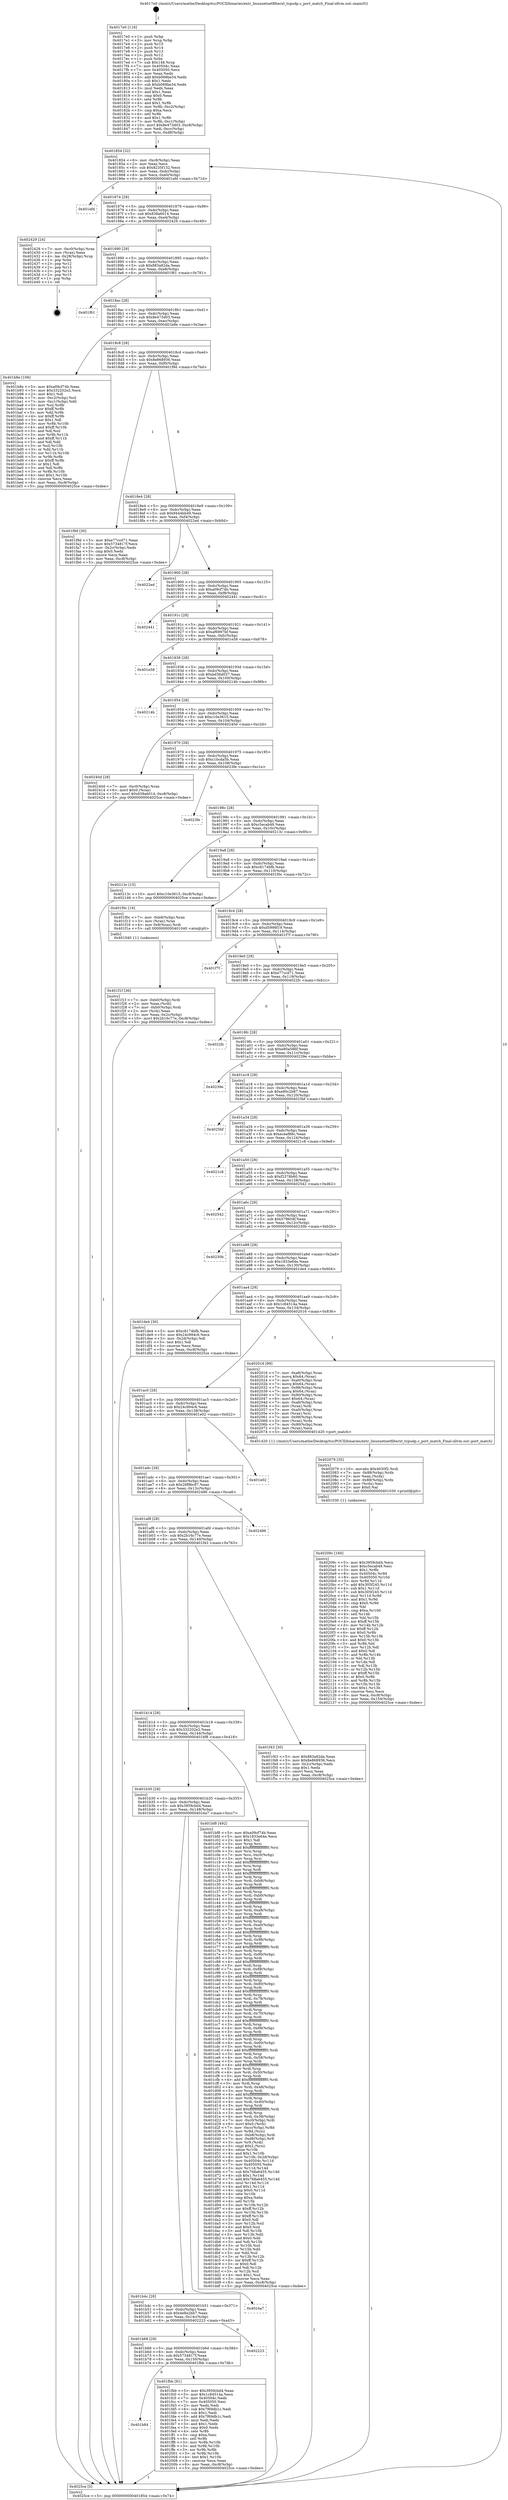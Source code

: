 digraph "0x4017e0" {
  label = "0x4017e0 (/mnt/c/Users/mathe/Desktop/tcc/POCII/binaries/extr_linuxnetnetfilterxt_tcpudp.c_port_match_Final-ollvm.out::main(0))"
  labelloc = "t"
  node[shape=record]

  Entry [label="",width=0.3,height=0.3,shape=circle,fillcolor=black,style=filled]
  "0x401854" [label="{
     0x401854 [32]\l
     | [instrs]\l
     &nbsp;&nbsp;0x401854 \<+6\>: mov -0xc8(%rbp),%eax\l
     &nbsp;&nbsp;0x40185a \<+2\>: mov %eax,%ecx\l
     &nbsp;&nbsp;0x40185c \<+6\>: sub $0x8235f132,%ecx\l
     &nbsp;&nbsp;0x401862 \<+6\>: mov %eax,-0xdc(%rbp)\l
     &nbsp;&nbsp;0x401868 \<+6\>: mov %ecx,-0xe0(%rbp)\l
     &nbsp;&nbsp;0x40186e \<+6\>: je 0000000000401efd \<main+0x71d\>\l
  }"]
  "0x401efd" [label="{
     0x401efd\l
  }", style=dashed]
  "0x401874" [label="{
     0x401874 [28]\l
     | [instrs]\l
     &nbsp;&nbsp;0x401874 \<+5\>: jmp 0000000000401879 \<main+0x99\>\l
     &nbsp;&nbsp;0x401879 \<+6\>: mov -0xdc(%rbp),%eax\l
     &nbsp;&nbsp;0x40187f \<+5\>: sub $0x838a6014,%eax\l
     &nbsp;&nbsp;0x401884 \<+6\>: mov %eax,-0xe4(%rbp)\l
     &nbsp;&nbsp;0x40188a \<+6\>: je 0000000000402429 \<main+0xc49\>\l
  }"]
  Exit [label="",width=0.3,height=0.3,shape=circle,fillcolor=black,style=filled,peripheries=2]
  "0x402429" [label="{
     0x402429 [24]\l
     | [instrs]\l
     &nbsp;&nbsp;0x402429 \<+7\>: mov -0xc0(%rbp),%rax\l
     &nbsp;&nbsp;0x402430 \<+2\>: mov (%rax),%eax\l
     &nbsp;&nbsp;0x402432 \<+4\>: lea -0x28(%rbp),%rsp\l
     &nbsp;&nbsp;0x402436 \<+1\>: pop %rbx\l
     &nbsp;&nbsp;0x402437 \<+2\>: pop %r12\l
     &nbsp;&nbsp;0x402439 \<+2\>: pop %r13\l
     &nbsp;&nbsp;0x40243b \<+2\>: pop %r14\l
     &nbsp;&nbsp;0x40243d \<+2\>: pop %r15\l
     &nbsp;&nbsp;0x40243f \<+1\>: pop %rbp\l
     &nbsp;&nbsp;0x402440 \<+1\>: ret\l
  }"]
  "0x401890" [label="{
     0x401890 [28]\l
     | [instrs]\l
     &nbsp;&nbsp;0x401890 \<+5\>: jmp 0000000000401895 \<main+0xb5\>\l
     &nbsp;&nbsp;0x401895 \<+6\>: mov -0xdc(%rbp),%eax\l
     &nbsp;&nbsp;0x40189b \<+5\>: sub $0x883a82da,%eax\l
     &nbsp;&nbsp;0x4018a0 \<+6\>: mov %eax,-0xe8(%rbp)\l
     &nbsp;&nbsp;0x4018a6 \<+6\>: je 0000000000401f61 \<main+0x781\>\l
  }"]
  "0x40209c" [label="{
     0x40209c [160]\l
     | [instrs]\l
     &nbsp;&nbsp;0x40209c \<+5\>: mov $0x3959cbd4,%ecx\l
     &nbsp;&nbsp;0x4020a1 \<+5\>: mov $0xc5ecab49,%esi\l
     &nbsp;&nbsp;0x4020a6 \<+3\>: mov $0x1,%r8b\l
     &nbsp;&nbsp;0x4020a9 \<+8\>: mov 0x40504c,%r9d\l
     &nbsp;&nbsp;0x4020b1 \<+8\>: mov 0x405050,%r10d\l
     &nbsp;&nbsp;0x4020b9 \<+3\>: mov %r9d,%r11d\l
     &nbsp;&nbsp;0x4020bc \<+7\>: add $0x305f245,%r11d\l
     &nbsp;&nbsp;0x4020c3 \<+4\>: sub $0x1,%r11d\l
     &nbsp;&nbsp;0x4020c7 \<+7\>: sub $0x305f245,%r11d\l
     &nbsp;&nbsp;0x4020ce \<+4\>: imul %r11d,%r9d\l
     &nbsp;&nbsp;0x4020d2 \<+4\>: and $0x1,%r9d\l
     &nbsp;&nbsp;0x4020d6 \<+4\>: cmp $0x0,%r9d\l
     &nbsp;&nbsp;0x4020da \<+3\>: sete %bl\l
     &nbsp;&nbsp;0x4020dd \<+4\>: cmp $0xa,%r10d\l
     &nbsp;&nbsp;0x4020e1 \<+4\>: setl %r14b\l
     &nbsp;&nbsp;0x4020e5 \<+3\>: mov %bl,%r15b\l
     &nbsp;&nbsp;0x4020e8 \<+4\>: xor $0xff,%r15b\l
     &nbsp;&nbsp;0x4020ec \<+3\>: mov %r14b,%r12b\l
     &nbsp;&nbsp;0x4020ef \<+4\>: xor $0xff,%r12b\l
     &nbsp;&nbsp;0x4020f3 \<+4\>: xor $0x0,%r8b\l
     &nbsp;&nbsp;0x4020f7 \<+3\>: mov %r15b,%r13b\l
     &nbsp;&nbsp;0x4020fa \<+4\>: and $0x0,%r13b\l
     &nbsp;&nbsp;0x4020fe \<+3\>: and %r8b,%bl\l
     &nbsp;&nbsp;0x402101 \<+3\>: mov %r12b,%dl\l
     &nbsp;&nbsp;0x402104 \<+3\>: and $0x0,%dl\l
     &nbsp;&nbsp;0x402107 \<+3\>: and %r8b,%r14b\l
     &nbsp;&nbsp;0x40210a \<+3\>: or %bl,%r13b\l
     &nbsp;&nbsp;0x40210d \<+3\>: or %r14b,%dl\l
     &nbsp;&nbsp;0x402110 \<+3\>: xor %dl,%r13b\l
     &nbsp;&nbsp;0x402113 \<+3\>: or %r12b,%r15b\l
     &nbsp;&nbsp;0x402116 \<+4\>: xor $0xff,%r15b\l
     &nbsp;&nbsp;0x40211a \<+4\>: or $0x0,%r8b\l
     &nbsp;&nbsp;0x40211e \<+3\>: and %r8b,%r15b\l
     &nbsp;&nbsp;0x402121 \<+3\>: or %r15b,%r13b\l
     &nbsp;&nbsp;0x402124 \<+4\>: test $0x1,%r13b\l
     &nbsp;&nbsp;0x402128 \<+3\>: cmovne %esi,%ecx\l
     &nbsp;&nbsp;0x40212b \<+6\>: mov %ecx,-0xc8(%rbp)\l
     &nbsp;&nbsp;0x402131 \<+6\>: mov %eax,-0x154(%rbp)\l
     &nbsp;&nbsp;0x402137 \<+5\>: jmp 00000000004025ce \<main+0xdee\>\l
  }"]
  "0x401f61" [label="{
     0x401f61\l
  }", style=dashed]
  "0x4018ac" [label="{
     0x4018ac [28]\l
     | [instrs]\l
     &nbsp;&nbsp;0x4018ac \<+5\>: jmp 00000000004018b1 \<main+0xd1\>\l
     &nbsp;&nbsp;0x4018b1 \<+6\>: mov -0xdc(%rbp),%eax\l
     &nbsp;&nbsp;0x4018b7 \<+5\>: sub $0x8e473d03,%eax\l
     &nbsp;&nbsp;0x4018bc \<+6\>: mov %eax,-0xec(%rbp)\l
     &nbsp;&nbsp;0x4018c2 \<+6\>: je 0000000000401b8e \<main+0x3ae\>\l
  }"]
  "0x402079" [label="{
     0x402079 [35]\l
     | [instrs]\l
     &nbsp;&nbsp;0x402079 \<+10\>: movabs $0x4030f2,%rdi\l
     &nbsp;&nbsp;0x402083 \<+7\>: mov -0x88(%rbp),%rdx\l
     &nbsp;&nbsp;0x40208a \<+2\>: mov %eax,(%rdx)\l
     &nbsp;&nbsp;0x40208c \<+7\>: mov -0x88(%rbp),%rdx\l
     &nbsp;&nbsp;0x402093 \<+2\>: mov (%rdx),%esi\l
     &nbsp;&nbsp;0x402095 \<+2\>: mov $0x0,%al\l
     &nbsp;&nbsp;0x402097 \<+5\>: call 0000000000401030 \<printf@plt\>\l
     | [calls]\l
     &nbsp;&nbsp;0x401030 \{1\} (unknown)\l
  }"]
  "0x401b8e" [label="{
     0x401b8e [106]\l
     | [instrs]\l
     &nbsp;&nbsp;0x401b8e \<+5\>: mov $0xa09cf74b,%eax\l
     &nbsp;&nbsp;0x401b93 \<+5\>: mov $0x332202e2,%ecx\l
     &nbsp;&nbsp;0x401b98 \<+2\>: mov $0x1,%dl\l
     &nbsp;&nbsp;0x401b9a \<+7\>: mov -0xc2(%rbp),%sil\l
     &nbsp;&nbsp;0x401ba1 \<+7\>: mov -0xc1(%rbp),%dil\l
     &nbsp;&nbsp;0x401ba8 \<+3\>: mov %sil,%r8b\l
     &nbsp;&nbsp;0x401bab \<+4\>: xor $0xff,%r8b\l
     &nbsp;&nbsp;0x401baf \<+3\>: mov %dil,%r9b\l
     &nbsp;&nbsp;0x401bb2 \<+4\>: xor $0xff,%r9b\l
     &nbsp;&nbsp;0x401bb6 \<+3\>: xor $0x1,%dl\l
     &nbsp;&nbsp;0x401bb9 \<+3\>: mov %r8b,%r10b\l
     &nbsp;&nbsp;0x401bbc \<+4\>: and $0xff,%r10b\l
     &nbsp;&nbsp;0x401bc0 \<+3\>: and %dl,%sil\l
     &nbsp;&nbsp;0x401bc3 \<+3\>: mov %r9b,%r11b\l
     &nbsp;&nbsp;0x401bc6 \<+4\>: and $0xff,%r11b\l
     &nbsp;&nbsp;0x401bca \<+3\>: and %dl,%dil\l
     &nbsp;&nbsp;0x401bcd \<+3\>: or %sil,%r10b\l
     &nbsp;&nbsp;0x401bd0 \<+3\>: or %dil,%r11b\l
     &nbsp;&nbsp;0x401bd3 \<+3\>: xor %r11b,%r10b\l
     &nbsp;&nbsp;0x401bd6 \<+3\>: or %r9b,%r8b\l
     &nbsp;&nbsp;0x401bd9 \<+4\>: xor $0xff,%r8b\l
     &nbsp;&nbsp;0x401bdd \<+3\>: or $0x1,%dl\l
     &nbsp;&nbsp;0x401be0 \<+3\>: and %dl,%r8b\l
     &nbsp;&nbsp;0x401be3 \<+3\>: or %r8b,%r10b\l
     &nbsp;&nbsp;0x401be6 \<+4\>: test $0x1,%r10b\l
     &nbsp;&nbsp;0x401bea \<+3\>: cmovne %ecx,%eax\l
     &nbsp;&nbsp;0x401bed \<+6\>: mov %eax,-0xc8(%rbp)\l
     &nbsp;&nbsp;0x401bf3 \<+5\>: jmp 00000000004025ce \<main+0xdee\>\l
  }"]
  "0x4018c8" [label="{
     0x4018c8 [28]\l
     | [instrs]\l
     &nbsp;&nbsp;0x4018c8 \<+5\>: jmp 00000000004018cd \<main+0xed\>\l
     &nbsp;&nbsp;0x4018cd \<+6\>: mov -0xdc(%rbp),%eax\l
     &nbsp;&nbsp;0x4018d3 \<+5\>: sub $0x8e868936,%eax\l
     &nbsp;&nbsp;0x4018d8 \<+6\>: mov %eax,-0xf0(%rbp)\l
     &nbsp;&nbsp;0x4018de \<+6\>: je 0000000000401f9d \<main+0x7bd\>\l
  }"]
  "0x4025ce" [label="{
     0x4025ce [5]\l
     | [instrs]\l
     &nbsp;&nbsp;0x4025ce \<+5\>: jmp 0000000000401854 \<main+0x74\>\l
  }"]
  "0x4017e0" [label="{
     0x4017e0 [116]\l
     | [instrs]\l
     &nbsp;&nbsp;0x4017e0 \<+1\>: push %rbp\l
     &nbsp;&nbsp;0x4017e1 \<+3\>: mov %rsp,%rbp\l
     &nbsp;&nbsp;0x4017e4 \<+2\>: push %r15\l
     &nbsp;&nbsp;0x4017e6 \<+2\>: push %r14\l
     &nbsp;&nbsp;0x4017e8 \<+2\>: push %r13\l
     &nbsp;&nbsp;0x4017ea \<+2\>: push %r12\l
     &nbsp;&nbsp;0x4017ec \<+1\>: push %rbx\l
     &nbsp;&nbsp;0x4017ed \<+7\>: sub $0x148,%rsp\l
     &nbsp;&nbsp;0x4017f4 \<+7\>: mov 0x40504c,%eax\l
     &nbsp;&nbsp;0x4017fb \<+7\>: mov 0x405050,%ecx\l
     &nbsp;&nbsp;0x401802 \<+2\>: mov %eax,%edx\l
     &nbsp;&nbsp;0x401804 \<+6\>: add $0xb068be34,%edx\l
     &nbsp;&nbsp;0x40180a \<+3\>: sub $0x1,%edx\l
     &nbsp;&nbsp;0x40180d \<+6\>: sub $0xb068be34,%edx\l
     &nbsp;&nbsp;0x401813 \<+3\>: imul %edx,%eax\l
     &nbsp;&nbsp;0x401816 \<+3\>: and $0x1,%eax\l
     &nbsp;&nbsp;0x401819 \<+3\>: cmp $0x0,%eax\l
     &nbsp;&nbsp;0x40181c \<+4\>: sete %r8b\l
     &nbsp;&nbsp;0x401820 \<+4\>: and $0x1,%r8b\l
     &nbsp;&nbsp;0x401824 \<+7\>: mov %r8b,-0xc2(%rbp)\l
     &nbsp;&nbsp;0x40182b \<+3\>: cmp $0xa,%ecx\l
     &nbsp;&nbsp;0x40182e \<+4\>: setl %r8b\l
     &nbsp;&nbsp;0x401832 \<+4\>: and $0x1,%r8b\l
     &nbsp;&nbsp;0x401836 \<+7\>: mov %r8b,-0xc1(%rbp)\l
     &nbsp;&nbsp;0x40183d \<+10\>: movl $0x8e473d03,-0xc8(%rbp)\l
     &nbsp;&nbsp;0x401847 \<+6\>: mov %edi,-0xcc(%rbp)\l
     &nbsp;&nbsp;0x40184d \<+7\>: mov %rsi,-0xd8(%rbp)\l
  }"]
  "0x401b84" [label="{
     0x401b84\l
  }", style=dashed]
  "0x401f9d" [label="{
     0x401f9d [30]\l
     | [instrs]\l
     &nbsp;&nbsp;0x401f9d \<+5\>: mov $0xe77ccd71,%eax\l
     &nbsp;&nbsp;0x401fa2 \<+5\>: mov $0x5734817f,%ecx\l
     &nbsp;&nbsp;0x401fa7 \<+3\>: mov -0x2c(%rbp),%edx\l
     &nbsp;&nbsp;0x401faa \<+3\>: cmp $0x0,%edx\l
     &nbsp;&nbsp;0x401fad \<+3\>: cmove %ecx,%eax\l
     &nbsp;&nbsp;0x401fb0 \<+6\>: mov %eax,-0xc8(%rbp)\l
     &nbsp;&nbsp;0x401fb6 \<+5\>: jmp 00000000004025ce \<main+0xdee\>\l
  }"]
  "0x4018e4" [label="{
     0x4018e4 [28]\l
     | [instrs]\l
     &nbsp;&nbsp;0x4018e4 \<+5\>: jmp 00000000004018e9 \<main+0x109\>\l
     &nbsp;&nbsp;0x4018e9 \<+6\>: mov -0xdc(%rbp),%eax\l
     &nbsp;&nbsp;0x4018ef \<+5\>: sub $0x9444bb49,%eax\l
     &nbsp;&nbsp;0x4018f4 \<+6\>: mov %eax,-0xf4(%rbp)\l
     &nbsp;&nbsp;0x4018fa \<+6\>: je 00000000004022ed \<main+0xb0d\>\l
  }"]
  "0x401fbb" [label="{
     0x401fbb [91]\l
     | [instrs]\l
     &nbsp;&nbsp;0x401fbb \<+5\>: mov $0x3959cbd4,%eax\l
     &nbsp;&nbsp;0x401fc0 \<+5\>: mov $0x1c84514a,%ecx\l
     &nbsp;&nbsp;0x401fc5 \<+7\>: mov 0x40504c,%edx\l
     &nbsp;&nbsp;0x401fcc \<+7\>: mov 0x405050,%esi\l
     &nbsp;&nbsp;0x401fd3 \<+2\>: mov %edx,%edi\l
     &nbsp;&nbsp;0x401fd5 \<+6\>: sub $0x7f69db1c,%edi\l
     &nbsp;&nbsp;0x401fdb \<+3\>: sub $0x1,%edi\l
     &nbsp;&nbsp;0x401fde \<+6\>: add $0x7f69db1c,%edi\l
     &nbsp;&nbsp;0x401fe4 \<+3\>: imul %edi,%edx\l
     &nbsp;&nbsp;0x401fe7 \<+3\>: and $0x1,%edx\l
     &nbsp;&nbsp;0x401fea \<+3\>: cmp $0x0,%edx\l
     &nbsp;&nbsp;0x401fed \<+4\>: sete %r8b\l
     &nbsp;&nbsp;0x401ff1 \<+3\>: cmp $0xa,%esi\l
     &nbsp;&nbsp;0x401ff4 \<+4\>: setl %r9b\l
     &nbsp;&nbsp;0x401ff8 \<+3\>: mov %r8b,%r10b\l
     &nbsp;&nbsp;0x401ffb \<+3\>: and %r9b,%r10b\l
     &nbsp;&nbsp;0x401ffe \<+3\>: xor %r9b,%r8b\l
     &nbsp;&nbsp;0x402001 \<+3\>: or %r8b,%r10b\l
     &nbsp;&nbsp;0x402004 \<+4\>: test $0x1,%r10b\l
     &nbsp;&nbsp;0x402008 \<+3\>: cmovne %ecx,%eax\l
     &nbsp;&nbsp;0x40200b \<+6\>: mov %eax,-0xc8(%rbp)\l
     &nbsp;&nbsp;0x402011 \<+5\>: jmp 00000000004025ce \<main+0xdee\>\l
  }"]
  "0x4022ed" [label="{
     0x4022ed\l
  }", style=dashed]
  "0x401900" [label="{
     0x401900 [28]\l
     | [instrs]\l
     &nbsp;&nbsp;0x401900 \<+5\>: jmp 0000000000401905 \<main+0x125\>\l
     &nbsp;&nbsp;0x401905 \<+6\>: mov -0xdc(%rbp),%eax\l
     &nbsp;&nbsp;0x40190b \<+5\>: sub $0xa09cf74b,%eax\l
     &nbsp;&nbsp;0x401910 \<+6\>: mov %eax,-0xf8(%rbp)\l
     &nbsp;&nbsp;0x401916 \<+6\>: je 0000000000402441 \<main+0xc61\>\l
  }"]
  "0x401b68" [label="{
     0x401b68 [28]\l
     | [instrs]\l
     &nbsp;&nbsp;0x401b68 \<+5\>: jmp 0000000000401b6d \<main+0x38d\>\l
     &nbsp;&nbsp;0x401b6d \<+6\>: mov -0xdc(%rbp),%eax\l
     &nbsp;&nbsp;0x401b73 \<+5\>: sub $0x5734817f,%eax\l
     &nbsp;&nbsp;0x401b78 \<+6\>: mov %eax,-0x150(%rbp)\l
     &nbsp;&nbsp;0x401b7e \<+6\>: je 0000000000401fbb \<main+0x7db\>\l
  }"]
  "0x402441" [label="{
     0x402441\l
  }", style=dashed]
  "0x40191c" [label="{
     0x40191c [28]\l
     | [instrs]\l
     &nbsp;&nbsp;0x40191c \<+5\>: jmp 0000000000401921 \<main+0x141\>\l
     &nbsp;&nbsp;0x401921 \<+6\>: mov -0xdc(%rbp),%eax\l
     &nbsp;&nbsp;0x401927 \<+5\>: sub $0xaf6997bf,%eax\l
     &nbsp;&nbsp;0x40192c \<+6\>: mov %eax,-0xfc(%rbp)\l
     &nbsp;&nbsp;0x401932 \<+6\>: je 0000000000401e58 \<main+0x678\>\l
  }"]
  "0x402223" [label="{
     0x402223\l
  }", style=dashed]
  "0x401e58" [label="{
     0x401e58\l
  }", style=dashed]
  "0x401938" [label="{
     0x401938 [28]\l
     | [instrs]\l
     &nbsp;&nbsp;0x401938 \<+5\>: jmp 000000000040193d \<main+0x15d\>\l
     &nbsp;&nbsp;0x40193d \<+6\>: mov -0xdc(%rbp),%eax\l
     &nbsp;&nbsp;0x401943 \<+5\>: sub $0xbd36d037,%eax\l
     &nbsp;&nbsp;0x401948 \<+6\>: mov %eax,-0x100(%rbp)\l
     &nbsp;&nbsp;0x40194e \<+6\>: je 000000000040214b \<main+0x96b\>\l
  }"]
  "0x401b4c" [label="{
     0x401b4c [28]\l
     | [instrs]\l
     &nbsp;&nbsp;0x401b4c \<+5\>: jmp 0000000000401b51 \<main+0x371\>\l
     &nbsp;&nbsp;0x401b51 \<+6\>: mov -0xdc(%rbp),%eax\l
     &nbsp;&nbsp;0x401b57 \<+5\>: sub $0x4e8a2bb7,%eax\l
     &nbsp;&nbsp;0x401b5c \<+6\>: mov %eax,-0x14c(%rbp)\l
     &nbsp;&nbsp;0x401b62 \<+6\>: je 0000000000402223 \<main+0xa43\>\l
  }"]
  "0x40214b" [label="{
     0x40214b\l
  }", style=dashed]
  "0x401954" [label="{
     0x401954 [28]\l
     | [instrs]\l
     &nbsp;&nbsp;0x401954 \<+5\>: jmp 0000000000401959 \<main+0x179\>\l
     &nbsp;&nbsp;0x401959 \<+6\>: mov -0xdc(%rbp),%eax\l
     &nbsp;&nbsp;0x40195f \<+5\>: sub $0xc10e3615,%eax\l
     &nbsp;&nbsp;0x401964 \<+6\>: mov %eax,-0x104(%rbp)\l
     &nbsp;&nbsp;0x40196a \<+6\>: je 000000000040240d \<main+0xc2d\>\l
  }"]
  "0x4024a7" [label="{
     0x4024a7\l
  }", style=dashed]
  "0x40240d" [label="{
     0x40240d [28]\l
     | [instrs]\l
     &nbsp;&nbsp;0x40240d \<+7\>: mov -0xc0(%rbp),%rax\l
     &nbsp;&nbsp;0x402414 \<+6\>: movl $0x0,(%rax)\l
     &nbsp;&nbsp;0x40241a \<+10\>: movl $0x838a6014,-0xc8(%rbp)\l
     &nbsp;&nbsp;0x402424 \<+5\>: jmp 00000000004025ce \<main+0xdee\>\l
  }"]
  "0x401970" [label="{
     0x401970 [28]\l
     | [instrs]\l
     &nbsp;&nbsp;0x401970 \<+5\>: jmp 0000000000401975 \<main+0x195\>\l
     &nbsp;&nbsp;0x401975 \<+6\>: mov -0xdc(%rbp),%eax\l
     &nbsp;&nbsp;0x40197b \<+5\>: sub $0xc1bcda5b,%eax\l
     &nbsp;&nbsp;0x401980 \<+6\>: mov %eax,-0x108(%rbp)\l
     &nbsp;&nbsp;0x401986 \<+6\>: je 00000000004023fe \<main+0xc1e\>\l
  }"]
  "0x401f1f" [label="{
     0x401f1f [36]\l
     | [instrs]\l
     &nbsp;&nbsp;0x401f1f \<+7\>: mov -0xb0(%rbp),%rdi\l
     &nbsp;&nbsp;0x401f26 \<+2\>: mov %eax,(%rdi)\l
     &nbsp;&nbsp;0x401f28 \<+7\>: mov -0xb0(%rbp),%rdi\l
     &nbsp;&nbsp;0x401f2f \<+2\>: mov (%rdi),%eax\l
     &nbsp;&nbsp;0x401f31 \<+3\>: mov %eax,-0x2c(%rbp)\l
     &nbsp;&nbsp;0x401f34 \<+10\>: movl $0x2b16c77e,-0xc8(%rbp)\l
     &nbsp;&nbsp;0x401f3e \<+5\>: jmp 00000000004025ce \<main+0xdee\>\l
  }"]
  "0x4023fe" [label="{
     0x4023fe\l
  }", style=dashed]
  "0x40198c" [label="{
     0x40198c [28]\l
     | [instrs]\l
     &nbsp;&nbsp;0x40198c \<+5\>: jmp 0000000000401991 \<main+0x1b1\>\l
     &nbsp;&nbsp;0x401991 \<+6\>: mov -0xdc(%rbp),%eax\l
     &nbsp;&nbsp;0x401997 \<+5\>: sub $0xc5ecab49,%eax\l
     &nbsp;&nbsp;0x40199c \<+6\>: mov %eax,-0x10c(%rbp)\l
     &nbsp;&nbsp;0x4019a2 \<+6\>: je 000000000040213c \<main+0x95c\>\l
  }"]
  "0x401b30" [label="{
     0x401b30 [28]\l
     | [instrs]\l
     &nbsp;&nbsp;0x401b30 \<+5\>: jmp 0000000000401b35 \<main+0x355\>\l
     &nbsp;&nbsp;0x401b35 \<+6\>: mov -0xdc(%rbp),%eax\l
     &nbsp;&nbsp;0x401b3b \<+5\>: sub $0x3959cbd4,%eax\l
     &nbsp;&nbsp;0x401b40 \<+6\>: mov %eax,-0x148(%rbp)\l
     &nbsp;&nbsp;0x401b46 \<+6\>: je 00000000004024a7 \<main+0xcc7\>\l
  }"]
  "0x40213c" [label="{
     0x40213c [15]\l
     | [instrs]\l
     &nbsp;&nbsp;0x40213c \<+10\>: movl $0xc10e3615,-0xc8(%rbp)\l
     &nbsp;&nbsp;0x402146 \<+5\>: jmp 00000000004025ce \<main+0xdee\>\l
  }"]
  "0x4019a8" [label="{
     0x4019a8 [28]\l
     | [instrs]\l
     &nbsp;&nbsp;0x4019a8 \<+5\>: jmp 00000000004019ad \<main+0x1cd\>\l
     &nbsp;&nbsp;0x4019ad \<+6\>: mov -0xdc(%rbp),%eax\l
     &nbsp;&nbsp;0x4019b3 \<+5\>: sub $0xc8174bfb,%eax\l
     &nbsp;&nbsp;0x4019b8 \<+6\>: mov %eax,-0x110(%rbp)\l
     &nbsp;&nbsp;0x4019be \<+6\>: je 0000000000401f0c \<main+0x72c\>\l
  }"]
  "0x401bf8" [label="{
     0x401bf8 [492]\l
     | [instrs]\l
     &nbsp;&nbsp;0x401bf8 \<+5\>: mov $0xa09cf74b,%eax\l
     &nbsp;&nbsp;0x401bfd \<+5\>: mov $0x1833e64e,%ecx\l
     &nbsp;&nbsp;0x401c02 \<+2\>: mov $0x1,%dl\l
     &nbsp;&nbsp;0x401c04 \<+3\>: mov %rsp,%rsi\l
     &nbsp;&nbsp;0x401c07 \<+4\>: add $0xfffffffffffffff0,%rsi\l
     &nbsp;&nbsp;0x401c0b \<+3\>: mov %rsi,%rsp\l
     &nbsp;&nbsp;0x401c0e \<+7\>: mov %rsi,-0xc0(%rbp)\l
     &nbsp;&nbsp;0x401c15 \<+3\>: mov %rsp,%rsi\l
     &nbsp;&nbsp;0x401c18 \<+4\>: add $0xfffffffffffffff0,%rsi\l
     &nbsp;&nbsp;0x401c1c \<+3\>: mov %rsi,%rsp\l
     &nbsp;&nbsp;0x401c1f \<+3\>: mov %rsp,%rdi\l
     &nbsp;&nbsp;0x401c22 \<+4\>: add $0xfffffffffffffff0,%rdi\l
     &nbsp;&nbsp;0x401c26 \<+3\>: mov %rdi,%rsp\l
     &nbsp;&nbsp;0x401c29 \<+7\>: mov %rdi,-0xb8(%rbp)\l
     &nbsp;&nbsp;0x401c30 \<+3\>: mov %rsp,%rdi\l
     &nbsp;&nbsp;0x401c33 \<+4\>: add $0xfffffffffffffff0,%rdi\l
     &nbsp;&nbsp;0x401c37 \<+3\>: mov %rdi,%rsp\l
     &nbsp;&nbsp;0x401c3a \<+7\>: mov %rdi,-0xb0(%rbp)\l
     &nbsp;&nbsp;0x401c41 \<+3\>: mov %rsp,%rdi\l
     &nbsp;&nbsp;0x401c44 \<+4\>: add $0xfffffffffffffff0,%rdi\l
     &nbsp;&nbsp;0x401c48 \<+3\>: mov %rdi,%rsp\l
     &nbsp;&nbsp;0x401c4b \<+7\>: mov %rdi,-0xa8(%rbp)\l
     &nbsp;&nbsp;0x401c52 \<+3\>: mov %rsp,%rdi\l
     &nbsp;&nbsp;0x401c55 \<+4\>: add $0xfffffffffffffff0,%rdi\l
     &nbsp;&nbsp;0x401c59 \<+3\>: mov %rdi,%rsp\l
     &nbsp;&nbsp;0x401c5c \<+7\>: mov %rdi,-0xa0(%rbp)\l
     &nbsp;&nbsp;0x401c63 \<+3\>: mov %rsp,%rdi\l
     &nbsp;&nbsp;0x401c66 \<+4\>: add $0xfffffffffffffff0,%rdi\l
     &nbsp;&nbsp;0x401c6a \<+3\>: mov %rdi,%rsp\l
     &nbsp;&nbsp;0x401c6d \<+7\>: mov %rdi,-0x98(%rbp)\l
     &nbsp;&nbsp;0x401c74 \<+3\>: mov %rsp,%rdi\l
     &nbsp;&nbsp;0x401c77 \<+4\>: add $0xfffffffffffffff0,%rdi\l
     &nbsp;&nbsp;0x401c7b \<+3\>: mov %rdi,%rsp\l
     &nbsp;&nbsp;0x401c7e \<+7\>: mov %rdi,-0x90(%rbp)\l
     &nbsp;&nbsp;0x401c85 \<+3\>: mov %rsp,%rdi\l
     &nbsp;&nbsp;0x401c88 \<+4\>: add $0xfffffffffffffff0,%rdi\l
     &nbsp;&nbsp;0x401c8c \<+3\>: mov %rdi,%rsp\l
     &nbsp;&nbsp;0x401c8f \<+7\>: mov %rdi,-0x88(%rbp)\l
     &nbsp;&nbsp;0x401c96 \<+3\>: mov %rsp,%rdi\l
     &nbsp;&nbsp;0x401c99 \<+4\>: add $0xfffffffffffffff0,%rdi\l
     &nbsp;&nbsp;0x401c9d \<+3\>: mov %rdi,%rsp\l
     &nbsp;&nbsp;0x401ca0 \<+4\>: mov %rdi,-0x80(%rbp)\l
     &nbsp;&nbsp;0x401ca4 \<+3\>: mov %rsp,%rdi\l
     &nbsp;&nbsp;0x401ca7 \<+4\>: add $0xfffffffffffffff0,%rdi\l
     &nbsp;&nbsp;0x401cab \<+3\>: mov %rdi,%rsp\l
     &nbsp;&nbsp;0x401cae \<+4\>: mov %rdi,-0x78(%rbp)\l
     &nbsp;&nbsp;0x401cb2 \<+3\>: mov %rsp,%rdi\l
     &nbsp;&nbsp;0x401cb5 \<+4\>: add $0xfffffffffffffff0,%rdi\l
     &nbsp;&nbsp;0x401cb9 \<+3\>: mov %rdi,%rsp\l
     &nbsp;&nbsp;0x401cbc \<+4\>: mov %rdi,-0x70(%rbp)\l
     &nbsp;&nbsp;0x401cc0 \<+3\>: mov %rsp,%rdi\l
     &nbsp;&nbsp;0x401cc3 \<+4\>: add $0xfffffffffffffff0,%rdi\l
     &nbsp;&nbsp;0x401cc7 \<+3\>: mov %rdi,%rsp\l
     &nbsp;&nbsp;0x401cca \<+4\>: mov %rdi,-0x68(%rbp)\l
     &nbsp;&nbsp;0x401cce \<+3\>: mov %rsp,%rdi\l
     &nbsp;&nbsp;0x401cd1 \<+4\>: add $0xfffffffffffffff0,%rdi\l
     &nbsp;&nbsp;0x401cd5 \<+3\>: mov %rdi,%rsp\l
     &nbsp;&nbsp;0x401cd8 \<+4\>: mov %rdi,-0x60(%rbp)\l
     &nbsp;&nbsp;0x401cdc \<+3\>: mov %rsp,%rdi\l
     &nbsp;&nbsp;0x401cdf \<+4\>: add $0xfffffffffffffff0,%rdi\l
     &nbsp;&nbsp;0x401ce3 \<+3\>: mov %rdi,%rsp\l
     &nbsp;&nbsp;0x401ce6 \<+4\>: mov %rdi,-0x58(%rbp)\l
     &nbsp;&nbsp;0x401cea \<+3\>: mov %rsp,%rdi\l
     &nbsp;&nbsp;0x401ced \<+4\>: add $0xfffffffffffffff0,%rdi\l
     &nbsp;&nbsp;0x401cf1 \<+3\>: mov %rdi,%rsp\l
     &nbsp;&nbsp;0x401cf4 \<+4\>: mov %rdi,-0x50(%rbp)\l
     &nbsp;&nbsp;0x401cf8 \<+3\>: mov %rsp,%rdi\l
     &nbsp;&nbsp;0x401cfb \<+4\>: add $0xfffffffffffffff0,%rdi\l
     &nbsp;&nbsp;0x401cff \<+3\>: mov %rdi,%rsp\l
     &nbsp;&nbsp;0x401d02 \<+4\>: mov %rdi,-0x48(%rbp)\l
     &nbsp;&nbsp;0x401d06 \<+3\>: mov %rsp,%rdi\l
     &nbsp;&nbsp;0x401d09 \<+4\>: add $0xfffffffffffffff0,%rdi\l
     &nbsp;&nbsp;0x401d0d \<+3\>: mov %rdi,%rsp\l
     &nbsp;&nbsp;0x401d10 \<+4\>: mov %rdi,-0x40(%rbp)\l
     &nbsp;&nbsp;0x401d14 \<+3\>: mov %rsp,%rdi\l
     &nbsp;&nbsp;0x401d17 \<+4\>: add $0xfffffffffffffff0,%rdi\l
     &nbsp;&nbsp;0x401d1b \<+3\>: mov %rdi,%rsp\l
     &nbsp;&nbsp;0x401d1e \<+4\>: mov %rdi,-0x38(%rbp)\l
     &nbsp;&nbsp;0x401d22 \<+7\>: mov -0xc0(%rbp),%rdi\l
     &nbsp;&nbsp;0x401d29 \<+6\>: movl $0x0,(%rdi)\l
     &nbsp;&nbsp;0x401d2f \<+7\>: mov -0xcc(%rbp),%r8d\l
     &nbsp;&nbsp;0x401d36 \<+3\>: mov %r8d,(%rsi)\l
     &nbsp;&nbsp;0x401d39 \<+7\>: mov -0xb8(%rbp),%rdi\l
     &nbsp;&nbsp;0x401d40 \<+7\>: mov -0xd8(%rbp),%r9\l
     &nbsp;&nbsp;0x401d47 \<+3\>: mov %r9,(%rdi)\l
     &nbsp;&nbsp;0x401d4a \<+3\>: cmpl $0x2,(%rsi)\l
     &nbsp;&nbsp;0x401d4d \<+4\>: setne %r10b\l
     &nbsp;&nbsp;0x401d51 \<+4\>: and $0x1,%r10b\l
     &nbsp;&nbsp;0x401d55 \<+4\>: mov %r10b,-0x2d(%rbp)\l
     &nbsp;&nbsp;0x401d59 \<+8\>: mov 0x40504c,%r11d\l
     &nbsp;&nbsp;0x401d61 \<+7\>: mov 0x405050,%ebx\l
     &nbsp;&nbsp;0x401d68 \<+3\>: mov %r11d,%r14d\l
     &nbsp;&nbsp;0x401d6b \<+7\>: sub $0x768a6455,%r14d\l
     &nbsp;&nbsp;0x401d72 \<+4\>: sub $0x1,%r14d\l
     &nbsp;&nbsp;0x401d76 \<+7\>: add $0x768a6455,%r14d\l
     &nbsp;&nbsp;0x401d7d \<+4\>: imul %r14d,%r11d\l
     &nbsp;&nbsp;0x401d81 \<+4\>: and $0x1,%r11d\l
     &nbsp;&nbsp;0x401d85 \<+4\>: cmp $0x0,%r11d\l
     &nbsp;&nbsp;0x401d89 \<+4\>: sete %r10b\l
     &nbsp;&nbsp;0x401d8d \<+3\>: cmp $0xa,%ebx\l
     &nbsp;&nbsp;0x401d90 \<+4\>: setl %r15b\l
     &nbsp;&nbsp;0x401d94 \<+3\>: mov %r10b,%r12b\l
     &nbsp;&nbsp;0x401d97 \<+4\>: xor $0xff,%r12b\l
     &nbsp;&nbsp;0x401d9b \<+3\>: mov %r15b,%r13b\l
     &nbsp;&nbsp;0x401d9e \<+4\>: xor $0xff,%r13b\l
     &nbsp;&nbsp;0x401da2 \<+3\>: xor $0x0,%dl\l
     &nbsp;&nbsp;0x401da5 \<+3\>: mov %r12b,%sil\l
     &nbsp;&nbsp;0x401da8 \<+4\>: and $0x0,%sil\l
     &nbsp;&nbsp;0x401dac \<+3\>: and %dl,%r10b\l
     &nbsp;&nbsp;0x401daf \<+3\>: mov %r13b,%dil\l
     &nbsp;&nbsp;0x401db2 \<+4\>: and $0x0,%dil\l
     &nbsp;&nbsp;0x401db6 \<+3\>: and %dl,%r15b\l
     &nbsp;&nbsp;0x401db9 \<+3\>: or %r10b,%sil\l
     &nbsp;&nbsp;0x401dbc \<+3\>: or %r15b,%dil\l
     &nbsp;&nbsp;0x401dbf \<+3\>: xor %dil,%sil\l
     &nbsp;&nbsp;0x401dc2 \<+3\>: or %r13b,%r12b\l
     &nbsp;&nbsp;0x401dc5 \<+4\>: xor $0xff,%r12b\l
     &nbsp;&nbsp;0x401dc9 \<+3\>: or $0x0,%dl\l
     &nbsp;&nbsp;0x401dcc \<+3\>: and %dl,%r12b\l
     &nbsp;&nbsp;0x401dcf \<+3\>: or %r12b,%sil\l
     &nbsp;&nbsp;0x401dd2 \<+4\>: test $0x1,%sil\l
     &nbsp;&nbsp;0x401dd6 \<+3\>: cmovne %ecx,%eax\l
     &nbsp;&nbsp;0x401dd9 \<+6\>: mov %eax,-0xc8(%rbp)\l
     &nbsp;&nbsp;0x401ddf \<+5\>: jmp 00000000004025ce \<main+0xdee\>\l
  }"]
  "0x401f0c" [label="{
     0x401f0c [19]\l
     | [instrs]\l
     &nbsp;&nbsp;0x401f0c \<+7\>: mov -0xb8(%rbp),%rax\l
     &nbsp;&nbsp;0x401f13 \<+3\>: mov (%rax),%rax\l
     &nbsp;&nbsp;0x401f16 \<+4\>: mov 0x8(%rax),%rdi\l
     &nbsp;&nbsp;0x401f1a \<+5\>: call 0000000000401040 \<atoi@plt\>\l
     | [calls]\l
     &nbsp;&nbsp;0x401040 \{1\} (unknown)\l
  }"]
  "0x4019c4" [label="{
     0x4019c4 [28]\l
     | [instrs]\l
     &nbsp;&nbsp;0x4019c4 \<+5\>: jmp 00000000004019c9 \<main+0x1e9\>\l
     &nbsp;&nbsp;0x4019c9 \<+6\>: mov -0xdc(%rbp),%eax\l
     &nbsp;&nbsp;0x4019cf \<+5\>: sub $0xd5998f19,%eax\l
     &nbsp;&nbsp;0x4019d4 \<+6\>: mov %eax,-0x114(%rbp)\l
     &nbsp;&nbsp;0x4019da \<+6\>: je 0000000000401f7f \<main+0x79f\>\l
  }"]
  "0x401b14" [label="{
     0x401b14 [28]\l
     | [instrs]\l
     &nbsp;&nbsp;0x401b14 \<+5\>: jmp 0000000000401b19 \<main+0x339\>\l
     &nbsp;&nbsp;0x401b19 \<+6\>: mov -0xdc(%rbp),%eax\l
     &nbsp;&nbsp;0x401b1f \<+5\>: sub $0x332202e2,%eax\l
     &nbsp;&nbsp;0x401b24 \<+6\>: mov %eax,-0x144(%rbp)\l
     &nbsp;&nbsp;0x401b2a \<+6\>: je 0000000000401bf8 \<main+0x418\>\l
  }"]
  "0x401f7f" [label="{
     0x401f7f\l
  }", style=dashed]
  "0x4019e0" [label="{
     0x4019e0 [28]\l
     | [instrs]\l
     &nbsp;&nbsp;0x4019e0 \<+5\>: jmp 00000000004019e5 \<main+0x205\>\l
     &nbsp;&nbsp;0x4019e5 \<+6\>: mov -0xdc(%rbp),%eax\l
     &nbsp;&nbsp;0x4019eb \<+5\>: sub $0xe77ccd71,%eax\l
     &nbsp;&nbsp;0x4019f0 \<+6\>: mov %eax,-0x118(%rbp)\l
     &nbsp;&nbsp;0x4019f6 \<+6\>: je 00000000004022fc \<main+0xb1c\>\l
  }"]
  "0x401f43" [label="{
     0x401f43 [30]\l
     | [instrs]\l
     &nbsp;&nbsp;0x401f43 \<+5\>: mov $0x883a82da,%eax\l
     &nbsp;&nbsp;0x401f48 \<+5\>: mov $0x8e868936,%ecx\l
     &nbsp;&nbsp;0x401f4d \<+3\>: mov -0x2c(%rbp),%edx\l
     &nbsp;&nbsp;0x401f50 \<+3\>: cmp $0x1,%edx\l
     &nbsp;&nbsp;0x401f53 \<+3\>: cmovl %ecx,%eax\l
     &nbsp;&nbsp;0x401f56 \<+6\>: mov %eax,-0xc8(%rbp)\l
     &nbsp;&nbsp;0x401f5c \<+5\>: jmp 00000000004025ce \<main+0xdee\>\l
  }"]
  "0x4022fc" [label="{
     0x4022fc\l
  }", style=dashed]
  "0x4019fc" [label="{
     0x4019fc [28]\l
     | [instrs]\l
     &nbsp;&nbsp;0x4019fc \<+5\>: jmp 0000000000401a01 \<main+0x221\>\l
     &nbsp;&nbsp;0x401a01 \<+6\>: mov -0xdc(%rbp),%eax\l
     &nbsp;&nbsp;0x401a07 \<+5\>: sub $0xe80a586f,%eax\l
     &nbsp;&nbsp;0x401a0c \<+6\>: mov %eax,-0x11c(%rbp)\l
     &nbsp;&nbsp;0x401a12 \<+6\>: je 000000000040239e \<main+0xbbe\>\l
  }"]
  "0x401af8" [label="{
     0x401af8 [28]\l
     | [instrs]\l
     &nbsp;&nbsp;0x401af8 \<+5\>: jmp 0000000000401afd \<main+0x31d\>\l
     &nbsp;&nbsp;0x401afd \<+6\>: mov -0xdc(%rbp),%eax\l
     &nbsp;&nbsp;0x401b03 \<+5\>: sub $0x2b16c77e,%eax\l
     &nbsp;&nbsp;0x401b08 \<+6\>: mov %eax,-0x140(%rbp)\l
     &nbsp;&nbsp;0x401b0e \<+6\>: je 0000000000401f43 \<main+0x763\>\l
  }"]
  "0x40239e" [label="{
     0x40239e\l
  }", style=dashed]
  "0x401a18" [label="{
     0x401a18 [28]\l
     | [instrs]\l
     &nbsp;&nbsp;0x401a18 \<+5\>: jmp 0000000000401a1d \<main+0x23d\>\l
     &nbsp;&nbsp;0x401a1d \<+6\>: mov -0xdc(%rbp),%eax\l
     &nbsp;&nbsp;0x401a23 \<+5\>: sub $0xe80c2b87,%eax\l
     &nbsp;&nbsp;0x401a28 \<+6\>: mov %eax,-0x120(%rbp)\l
     &nbsp;&nbsp;0x401a2e \<+6\>: je 00000000004025bf \<main+0xddf\>\l
  }"]
  "0x402486" [label="{
     0x402486\l
  }", style=dashed]
  "0x4025bf" [label="{
     0x4025bf\l
  }", style=dashed]
  "0x401a34" [label="{
     0x401a34 [28]\l
     | [instrs]\l
     &nbsp;&nbsp;0x401a34 \<+5\>: jmp 0000000000401a39 \<main+0x259\>\l
     &nbsp;&nbsp;0x401a39 \<+6\>: mov -0xdc(%rbp),%eax\l
     &nbsp;&nbsp;0x401a3f \<+5\>: sub $0xeceef88c,%eax\l
     &nbsp;&nbsp;0x401a44 \<+6\>: mov %eax,-0x124(%rbp)\l
     &nbsp;&nbsp;0x401a4a \<+6\>: je 00000000004021c8 \<main+0x9e8\>\l
  }"]
  "0x401adc" [label="{
     0x401adc [28]\l
     | [instrs]\l
     &nbsp;&nbsp;0x401adc \<+5\>: jmp 0000000000401ae1 \<main+0x301\>\l
     &nbsp;&nbsp;0x401ae1 \<+6\>: mov -0xdc(%rbp),%eax\l
     &nbsp;&nbsp;0x401ae7 \<+5\>: sub $0x26f9bc87,%eax\l
     &nbsp;&nbsp;0x401aec \<+6\>: mov %eax,-0x13c(%rbp)\l
     &nbsp;&nbsp;0x401af2 \<+6\>: je 0000000000402486 \<main+0xca6\>\l
  }"]
  "0x4021c8" [label="{
     0x4021c8\l
  }", style=dashed]
  "0x401a50" [label="{
     0x401a50 [28]\l
     | [instrs]\l
     &nbsp;&nbsp;0x401a50 \<+5\>: jmp 0000000000401a55 \<main+0x275\>\l
     &nbsp;&nbsp;0x401a55 \<+6\>: mov -0xdc(%rbp),%eax\l
     &nbsp;&nbsp;0x401a5b \<+5\>: sub $0xf2378b60,%eax\l
     &nbsp;&nbsp;0x401a60 \<+6\>: mov %eax,-0x128(%rbp)\l
     &nbsp;&nbsp;0x401a66 \<+6\>: je 0000000000402542 \<main+0xd62\>\l
  }"]
  "0x401e02" [label="{
     0x401e02\l
  }", style=dashed]
  "0x402542" [label="{
     0x402542\l
  }", style=dashed]
  "0x401a6c" [label="{
     0x401a6c [28]\l
     | [instrs]\l
     &nbsp;&nbsp;0x401a6c \<+5\>: jmp 0000000000401a71 \<main+0x291\>\l
     &nbsp;&nbsp;0x401a71 \<+6\>: mov -0xdc(%rbp),%eax\l
     &nbsp;&nbsp;0x401a77 \<+5\>: sub $0x579604f,%eax\l
     &nbsp;&nbsp;0x401a7c \<+6\>: mov %eax,-0x12c(%rbp)\l
     &nbsp;&nbsp;0x401a82 \<+6\>: je 000000000040230b \<main+0xb2b\>\l
  }"]
  "0x401ac0" [label="{
     0x401ac0 [28]\l
     | [instrs]\l
     &nbsp;&nbsp;0x401ac0 \<+5\>: jmp 0000000000401ac5 \<main+0x2e5\>\l
     &nbsp;&nbsp;0x401ac5 \<+6\>: mov -0xdc(%rbp),%eax\l
     &nbsp;&nbsp;0x401acb \<+5\>: sub $0x24c994c6,%eax\l
     &nbsp;&nbsp;0x401ad0 \<+6\>: mov %eax,-0x138(%rbp)\l
     &nbsp;&nbsp;0x401ad6 \<+6\>: je 0000000000401e02 \<main+0x622\>\l
  }"]
  "0x40230b" [label="{
     0x40230b\l
  }", style=dashed]
  "0x401a88" [label="{
     0x401a88 [28]\l
     | [instrs]\l
     &nbsp;&nbsp;0x401a88 \<+5\>: jmp 0000000000401a8d \<main+0x2ad\>\l
     &nbsp;&nbsp;0x401a8d \<+6\>: mov -0xdc(%rbp),%eax\l
     &nbsp;&nbsp;0x401a93 \<+5\>: sub $0x1833e64e,%eax\l
     &nbsp;&nbsp;0x401a98 \<+6\>: mov %eax,-0x130(%rbp)\l
     &nbsp;&nbsp;0x401a9e \<+6\>: je 0000000000401de4 \<main+0x604\>\l
  }"]
  "0x402016" [label="{
     0x402016 [99]\l
     | [instrs]\l
     &nbsp;&nbsp;0x402016 \<+7\>: mov -0xa8(%rbp),%rax\l
     &nbsp;&nbsp;0x40201d \<+7\>: movq $0x64,(%rax)\l
     &nbsp;&nbsp;0x402024 \<+7\>: mov -0xa0(%rbp),%rax\l
     &nbsp;&nbsp;0x40202b \<+7\>: movq $0x64,(%rax)\l
     &nbsp;&nbsp;0x402032 \<+7\>: mov -0x98(%rbp),%rax\l
     &nbsp;&nbsp;0x402039 \<+7\>: movq $0x64,(%rax)\l
     &nbsp;&nbsp;0x402040 \<+7\>: mov -0x90(%rbp),%rax\l
     &nbsp;&nbsp;0x402047 \<+6\>: movl $0x64,(%rax)\l
     &nbsp;&nbsp;0x40204d \<+7\>: mov -0xa8(%rbp),%rax\l
     &nbsp;&nbsp;0x402054 \<+3\>: mov (%rax),%rdi\l
     &nbsp;&nbsp;0x402057 \<+7\>: mov -0xa0(%rbp),%rax\l
     &nbsp;&nbsp;0x40205e \<+3\>: mov (%rax),%rsi\l
     &nbsp;&nbsp;0x402061 \<+7\>: mov -0x98(%rbp),%rax\l
     &nbsp;&nbsp;0x402068 \<+3\>: mov (%rax),%rdx\l
     &nbsp;&nbsp;0x40206b \<+7\>: mov -0x90(%rbp),%rax\l
     &nbsp;&nbsp;0x402072 \<+2\>: mov (%rax),%ecx\l
     &nbsp;&nbsp;0x402074 \<+5\>: call 0000000000401420 \<port_match\>\l
     | [calls]\l
     &nbsp;&nbsp;0x401420 \{1\} (/mnt/c/Users/mathe/Desktop/tcc/POCII/binaries/extr_linuxnetnetfilterxt_tcpudp.c_port_match_Final-ollvm.out::port_match)\l
  }"]
  "0x401de4" [label="{
     0x401de4 [30]\l
     | [instrs]\l
     &nbsp;&nbsp;0x401de4 \<+5\>: mov $0xc8174bfb,%eax\l
     &nbsp;&nbsp;0x401de9 \<+5\>: mov $0x24c994c6,%ecx\l
     &nbsp;&nbsp;0x401dee \<+3\>: mov -0x2d(%rbp),%dl\l
     &nbsp;&nbsp;0x401df1 \<+3\>: test $0x1,%dl\l
     &nbsp;&nbsp;0x401df4 \<+3\>: cmovne %ecx,%eax\l
     &nbsp;&nbsp;0x401df7 \<+6\>: mov %eax,-0xc8(%rbp)\l
     &nbsp;&nbsp;0x401dfd \<+5\>: jmp 00000000004025ce \<main+0xdee\>\l
  }"]
  "0x401aa4" [label="{
     0x401aa4 [28]\l
     | [instrs]\l
     &nbsp;&nbsp;0x401aa4 \<+5\>: jmp 0000000000401aa9 \<main+0x2c9\>\l
     &nbsp;&nbsp;0x401aa9 \<+6\>: mov -0xdc(%rbp),%eax\l
     &nbsp;&nbsp;0x401aaf \<+5\>: sub $0x1c84514a,%eax\l
     &nbsp;&nbsp;0x401ab4 \<+6\>: mov %eax,-0x134(%rbp)\l
     &nbsp;&nbsp;0x401aba \<+6\>: je 0000000000402016 \<main+0x836\>\l
  }"]
  Entry -> "0x4017e0" [label=" 1"]
  "0x401854" -> "0x401efd" [label=" 0"]
  "0x401854" -> "0x401874" [label=" 11"]
  "0x402429" -> Exit [label=" 1"]
  "0x401874" -> "0x402429" [label=" 1"]
  "0x401874" -> "0x401890" [label=" 10"]
  "0x40240d" -> "0x4025ce" [label=" 1"]
  "0x401890" -> "0x401f61" [label=" 0"]
  "0x401890" -> "0x4018ac" [label=" 10"]
  "0x40213c" -> "0x4025ce" [label=" 1"]
  "0x4018ac" -> "0x401b8e" [label=" 1"]
  "0x4018ac" -> "0x4018c8" [label=" 9"]
  "0x401b8e" -> "0x4025ce" [label=" 1"]
  "0x4017e0" -> "0x401854" [label=" 1"]
  "0x4025ce" -> "0x401854" [label=" 10"]
  "0x40209c" -> "0x4025ce" [label=" 1"]
  "0x4018c8" -> "0x401f9d" [label=" 1"]
  "0x4018c8" -> "0x4018e4" [label=" 8"]
  "0x402079" -> "0x40209c" [label=" 1"]
  "0x4018e4" -> "0x4022ed" [label=" 0"]
  "0x4018e4" -> "0x401900" [label=" 8"]
  "0x402016" -> "0x402079" [label=" 1"]
  "0x401900" -> "0x402441" [label=" 0"]
  "0x401900" -> "0x40191c" [label=" 8"]
  "0x401b68" -> "0x401b84" [label=" 0"]
  "0x40191c" -> "0x401e58" [label=" 0"]
  "0x40191c" -> "0x401938" [label=" 8"]
  "0x401b68" -> "0x401fbb" [label=" 1"]
  "0x401938" -> "0x40214b" [label=" 0"]
  "0x401938" -> "0x401954" [label=" 8"]
  "0x401b4c" -> "0x401b68" [label=" 1"]
  "0x401954" -> "0x40240d" [label=" 1"]
  "0x401954" -> "0x401970" [label=" 7"]
  "0x401b4c" -> "0x402223" [label=" 0"]
  "0x401970" -> "0x4023fe" [label=" 0"]
  "0x401970" -> "0x40198c" [label=" 7"]
  "0x401b30" -> "0x401b4c" [label=" 1"]
  "0x40198c" -> "0x40213c" [label=" 1"]
  "0x40198c" -> "0x4019a8" [label=" 6"]
  "0x401f9d" -> "0x4025ce" [label=" 1"]
  "0x4019a8" -> "0x401f0c" [label=" 1"]
  "0x4019a8" -> "0x4019c4" [label=" 5"]
  "0x401f43" -> "0x4025ce" [label=" 1"]
  "0x4019c4" -> "0x401f7f" [label=" 0"]
  "0x4019c4" -> "0x4019e0" [label=" 5"]
  "0x401f0c" -> "0x401f1f" [label=" 1"]
  "0x4019e0" -> "0x4022fc" [label=" 0"]
  "0x4019e0" -> "0x4019fc" [label=" 5"]
  "0x401de4" -> "0x4025ce" [label=" 1"]
  "0x4019fc" -> "0x40239e" [label=" 0"]
  "0x4019fc" -> "0x401a18" [label=" 5"]
  "0x401b30" -> "0x4024a7" [label=" 0"]
  "0x401a18" -> "0x4025bf" [label=" 0"]
  "0x401a18" -> "0x401a34" [label=" 5"]
  "0x401fbb" -> "0x4025ce" [label=" 1"]
  "0x401a34" -> "0x4021c8" [label=" 0"]
  "0x401a34" -> "0x401a50" [label=" 5"]
  "0x401b14" -> "0x401bf8" [label=" 1"]
  "0x401a50" -> "0x402542" [label=" 0"]
  "0x401a50" -> "0x401a6c" [label=" 5"]
  "0x401f1f" -> "0x4025ce" [label=" 1"]
  "0x401a6c" -> "0x40230b" [label=" 0"]
  "0x401a6c" -> "0x401a88" [label=" 5"]
  "0x401af8" -> "0x401f43" [label=" 1"]
  "0x401a88" -> "0x401de4" [label=" 1"]
  "0x401a88" -> "0x401aa4" [label=" 4"]
  "0x401bf8" -> "0x4025ce" [label=" 1"]
  "0x401aa4" -> "0x402016" [label=" 1"]
  "0x401aa4" -> "0x401ac0" [label=" 3"]
  "0x401af8" -> "0x401b14" [label=" 2"]
  "0x401ac0" -> "0x401e02" [label=" 0"]
  "0x401ac0" -> "0x401adc" [label=" 3"]
  "0x401b14" -> "0x401b30" [label=" 1"]
  "0x401adc" -> "0x402486" [label=" 0"]
  "0x401adc" -> "0x401af8" [label=" 3"]
}
